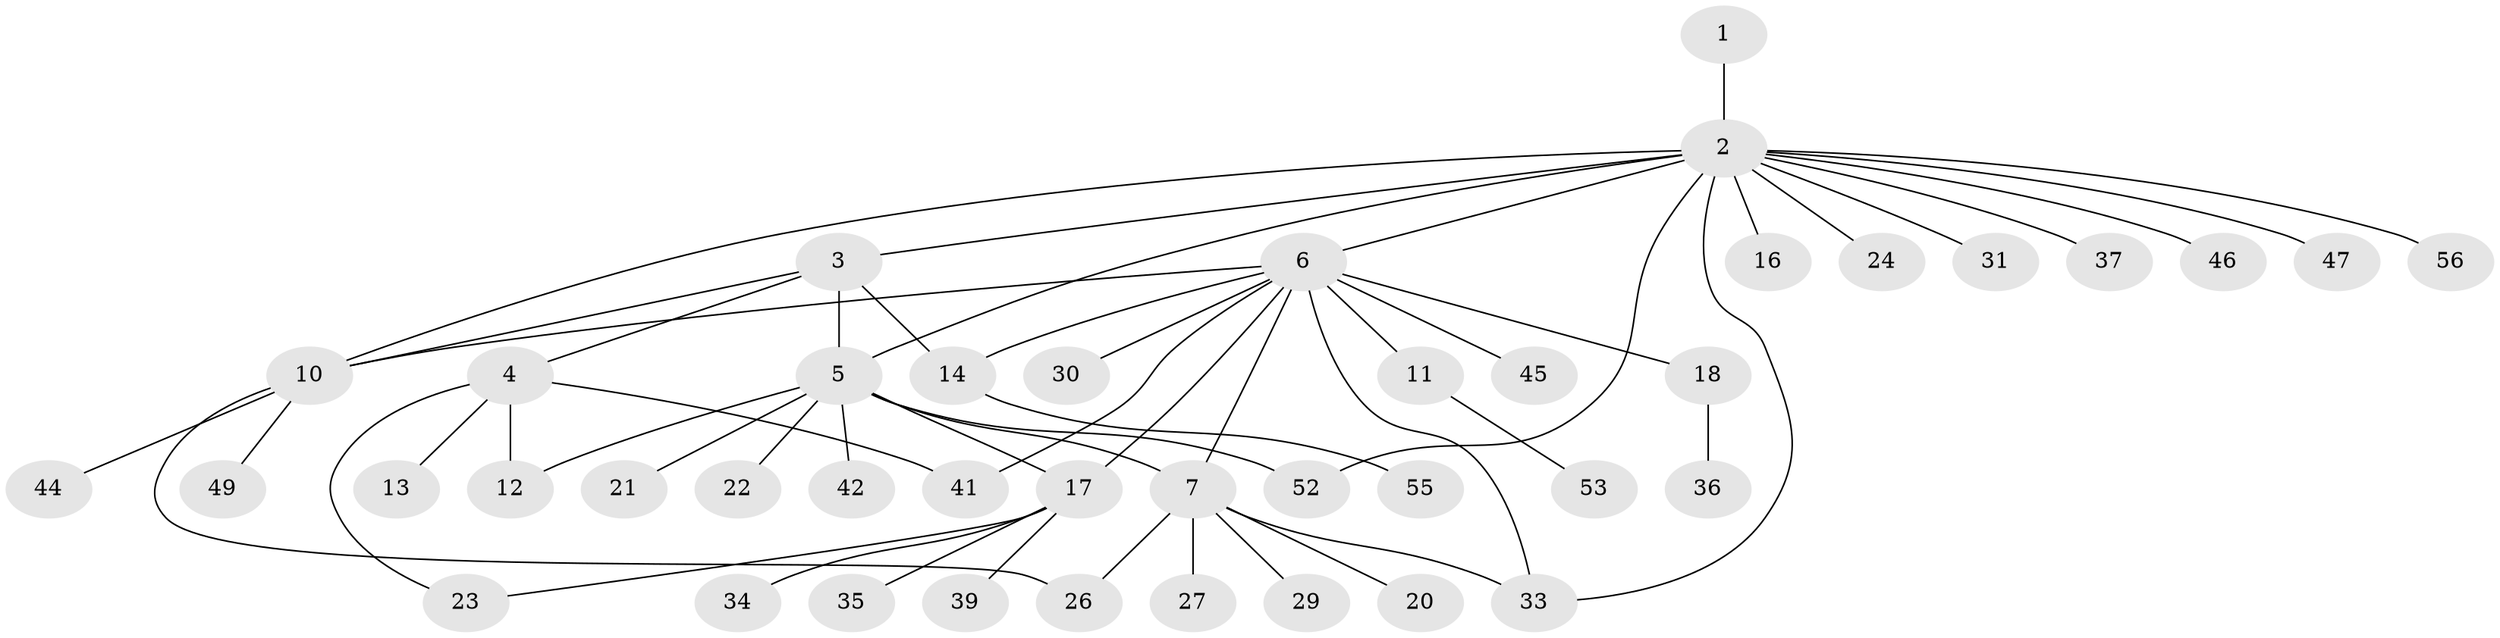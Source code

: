 // Generated by graph-tools (version 1.1) at 2025/23/03/03/25 07:23:48]
// undirected, 42 vertices, 54 edges
graph export_dot {
graph [start="1"]
  node [color=gray90,style=filled];
  1;
  2 [super="+32"];
  3;
  4 [super="+48"];
  5 [super="+8"];
  6 [super="+9"];
  7 [super="+19"];
  10 [super="+40"];
  11 [super="+15"];
  12;
  13;
  14 [super="+54"];
  16;
  17 [super="+38"];
  18 [super="+25"];
  20;
  21;
  22;
  23 [super="+50"];
  24;
  26 [super="+28"];
  27;
  29;
  30;
  31;
  33 [super="+43"];
  34;
  35;
  36;
  37;
  39;
  41;
  42;
  44;
  45;
  46;
  47;
  49 [super="+51"];
  52 [super="+57"];
  53;
  55;
  56;
  1 -- 2;
  2 -- 3;
  2 -- 5;
  2 -- 6 [weight=2];
  2 -- 10;
  2 -- 16;
  2 -- 24;
  2 -- 31;
  2 -- 33;
  2 -- 37;
  2 -- 46;
  2 -- 47;
  2 -- 52;
  2 -- 56;
  3 -- 4;
  3 -- 5;
  3 -- 10;
  3 -- 14;
  4 -- 12;
  4 -- 13;
  4 -- 23;
  4 -- 41;
  5 -- 7;
  5 -- 12;
  5 -- 17;
  5 -- 21;
  5 -- 22;
  5 -- 42;
  5 -- 52;
  6 -- 10;
  6 -- 30;
  6 -- 41;
  6 -- 45;
  6 -- 17;
  6 -- 18;
  6 -- 7;
  6 -- 11;
  6 -- 14;
  6 -- 33;
  7 -- 20;
  7 -- 26;
  7 -- 27;
  7 -- 29;
  7 -- 33;
  10 -- 26;
  10 -- 44;
  10 -- 49;
  11 -- 53;
  14 -- 55;
  17 -- 23;
  17 -- 34;
  17 -- 35;
  17 -- 39;
  18 -- 36;
}
